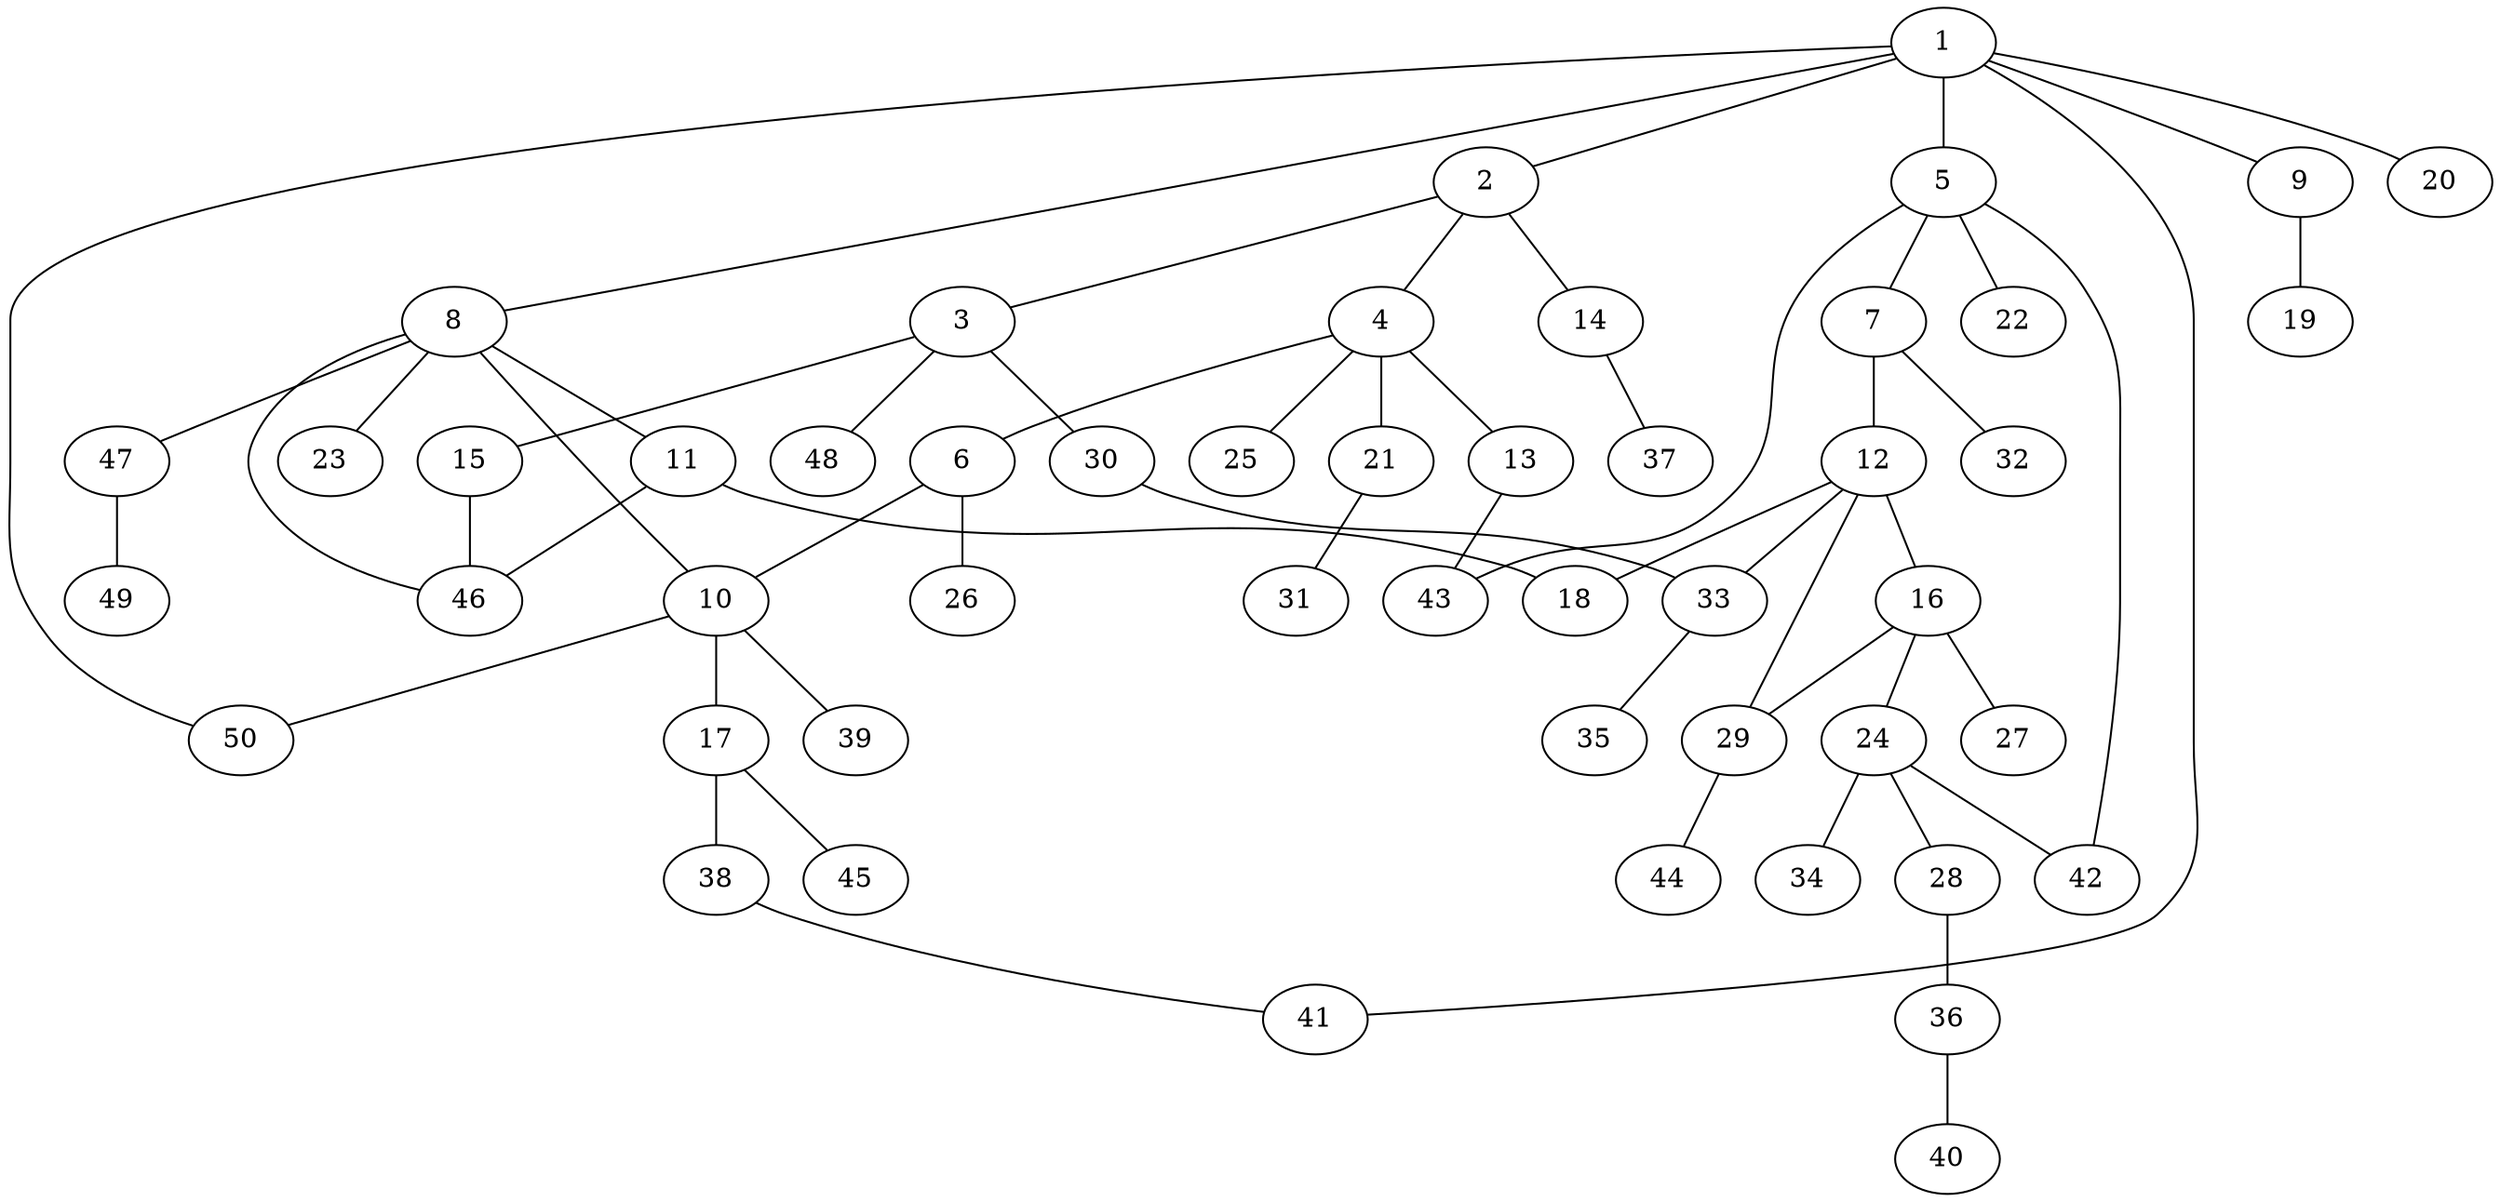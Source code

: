 graph graphname {1--2
1--5
1--8
1--9
1--20
1--41
1--50
2--3
2--4
2--14
3--15
3--30
3--48
4--6
4--13
4--21
4--25
5--7
5--22
5--42
5--43
6--10
6--26
7--12
7--32
8--10
8--11
8--23
8--46
8--47
9--19
10--17
10--39
10--50
11--18
11--46
12--16
12--18
12--29
12--33
13--43
14--37
15--46
16--24
16--27
16--29
17--38
17--45
21--31
24--28
24--34
24--42
28--36
29--44
30--33
33--35
36--40
38--41
47--49
}